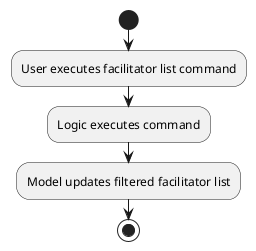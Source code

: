 @startuml
start
:User executes facilitator list command;
:Logic executes command;
:Model updates filtered facilitator list;
stop
@enduml

